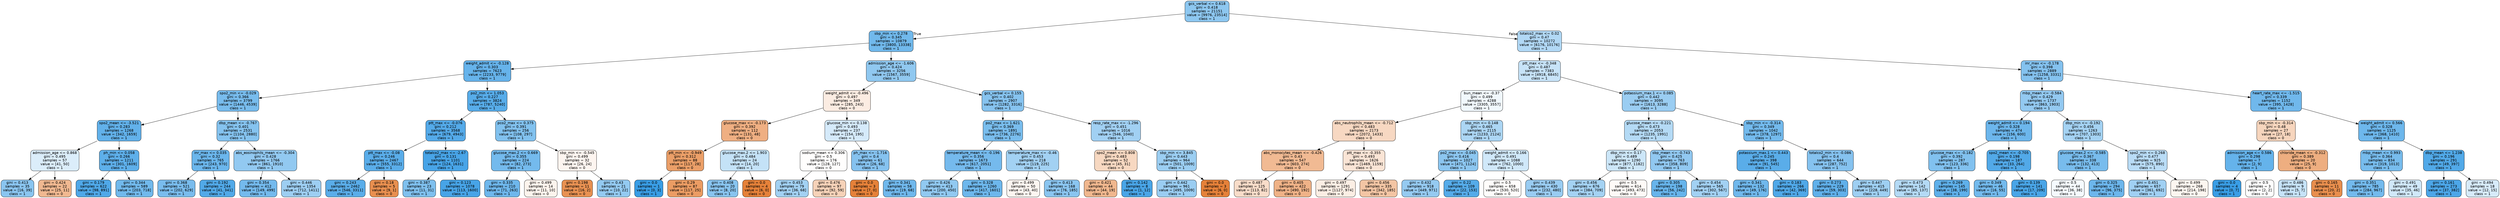 digraph Tree {
node [shape=box, style="filled, rounded", color="black", fontname="helvetica"] ;
edge [fontname="helvetica"] ;
0 [label="gcs_verbal <= 0.618\ngini = 0.418\nsamples = 21151\nvalue = [9976, 23514]\nclass = 1", fillcolor="#8dc7f0"] ;
1 [label="sbp_min <= 0.278\ngini = 0.345\nsamples = 10879\nvalue = [3800, 13338]\nclass = 1", fillcolor="#71b9ec"] ;
0 -> 1 [labeldistance=2.5, labelangle=45, headlabel="True"] ;
2 [label="weight_admit <= -0.128\ngini = 0.303\nsamples = 7623\nvalue = [2233, 9779]\nclass = 1", fillcolor="#66b3eb"] ;
1 -> 2 ;
3 [label="spo2_min <= -0.029\ngini = 0.366\nsamples = 3799\nvalue = [1446, 4539]\nclass = 1", fillcolor="#78bced"] ;
2 -> 3 ;
4 [label="spo2_mean <= -3.521\ngini = 0.283\nsamples = 1268\nvalue = [342, 1659]\nclass = 1", fillcolor="#62b1ea"] ;
3 -> 4 ;
5 [label="admission_age <= 0.868\ngini = 0.495\nsamples = 57\nvalue = [41, 50]\nclass = 1", fillcolor="#dbedfa"] ;
4 -> 5 ;
6 [label="gini = 0.413\nsamples = 35\nvalue = [16, 39]\nclass = 1", fillcolor="#8ac5f0"] ;
5 -> 6 ;
7 [label="gini = 0.424\nsamples = 22\nvalue = [25, 11]\nclass = 0", fillcolor="#f0b890"] ;
5 -> 7 ;
8 [label="ph_min <= 0.058\ngini = 0.266\nsamples = 1211\nvalue = [301, 1609]\nclass = 1", fillcolor="#5eafea"] ;
4 -> 8 ;
9 [label="gini = 0.179\nsamples = 622\nvalue = [98, 891]\nclass = 1", fillcolor="#4fa8e8"] ;
8 -> 9 ;
10 [label="gini = 0.344\nsamples = 589\nvalue = [203, 718]\nclass = 1", fillcolor="#71b9ec"] ;
8 -> 10 ;
11 [label="dbp_mean <= -0.767\ngini = 0.401\nsamples = 2531\nvalue = [1104, 2880]\nclass = 1", fillcolor="#85c3ef"] ;
3 -> 11 ;
12 [label="inr_max <= 0.035\ngini = 0.32\nsamples = 765\nvalue = [243, 970]\nclass = 1", fillcolor="#6bb6ec"] ;
11 -> 12 ;
13 [label="gini = 0.368\nsamples = 521\nvalue = [202, 629]\nclass = 1", fillcolor="#79bced"] ;
12 -> 13 ;
14 [label="gini = 0.192\nsamples = 244\nvalue = [41, 341]\nclass = 1", fillcolor="#51a9e8"] ;
12 -> 14 ;
15 [label="abs_eosinophils_mean <= -0.304\ngini = 0.428\nsamples = 1766\nvalue = [861, 1910]\nclass = 1", fillcolor="#92c9f1"] ;
11 -> 15 ;
16 [label="gini = 0.354\nsamples = 412\nvalue = [149, 499]\nclass = 1", fillcolor="#74baed"] ;
15 -> 16 ;
17 [label="gini = 0.446\nsamples = 1354\nvalue = [712, 1411]\nclass = 1", fillcolor="#9dcef2"] ;
15 -> 17 ;
18 [label="po2_min <= 1.053\ngini = 0.227\nsamples = 3824\nvalue = [787, 5240]\nclass = 1", fillcolor="#57ace9"] ;
2 -> 18 ;
19 [label="ptt_max <= -0.076\ngini = 0.212\nsamples = 3568\nvalue = [679, 4943]\nclass = 1", fillcolor="#54aae9"] ;
18 -> 19 ;
20 [label="ptt_max <= -0.08\ngini = 0.246\nsamples = 2467\nvalue = [555, 3312]\nclass = 1", fillcolor="#5aade9"] ;
19 -> 20 ;
21 [label="gini = 0.243\nsamples = 2462\nvalue = [546, 3311]\nclass = 1", fillcolor="#5aade9"] ;
20 -> 21 ;
22 [label="gini = 0.18\nsamples = 5\nvalue = [9, 1]\nclass = 0", fillcolor="#e88f4f"] ;
20 -> 22 ;
23 [label="totalco2_max <= -2.67\ngini = 0.131\nsamples = 1101\nvalue = [124, 1631]\nclass = 1", fillcolor="#48a4e7"] ;
19 -> 23 ;
24 [label="gini = 0.387\nsamples = 23\nvalue = [11, 31]\nclass = 1", fillcolor="#7fc0ee"] ;
23 -> 24 ;
25 [label="gini = 0.123\nsamples = 1078\nvalue = [113, 1600]\nclass = 1", fillcolor="#47a4e7"] ;
23 -> 25 ;
26 [label="pco2_max <= 0.375\ngini = 0.391\nsamples = 256\nvalue = [108, 297]\nclass = 1", fillcolor="#81c1ee"] ;
18 -> 26 ;
27 [label="glucose_max.2 <= 0.669\ngini = 0.355\nsamples = 224\nvalue = [82, 273]\nclass = 1", fillcolor="#74baed"] ;
26 -> 27 ;
28 [label="gini = 0.335\nsamples = 210\nvalue = [71, 263]\nclass = 1", fillcolor="#6eb7ec"] ;
27 -> 28 ;
29 [label="gini = 0.499\nsamples = 14\nvalue = [11, 10]\nclass = 0", fillcolor="#fdf4ed"] ;
27 -> 29 ;
30 [label="sbp_min <= -0.545\ngini = 0.499\nsamples = 32\nvalue = [26, 24]\nclass = 0", fillcolor="#fdf5f0"] ;
26 -> 30 ;
31 [label="gini = 0.198\nsamples = 11\nvalue = [16, 2]\nclass = 0", fillcolor="#e89152"] ;
30 -> 31 ;
32 [label="gini = 0.43\nsamples = 21\nvalue = [10, 22]\nclass = 1", fillcolor="#93caf1"] ;
30 -> 32 ;
33 [label="admission_age <= -1.606\ngini = 0.424\nsamples = 3256\nvalue = [1567, 3559]\nclass = 1", fillcolor="#90c8f0"] ;
1 -> 33 ;
34 [label="weight_admit <= -0.496\ngini = 0.497\nsamples = 349\nvalue = [285, 243]\nclass = 0", fillcolor="#fbece2"] ;
33 -> 34 ;
35 [label="glucose_max <= -0.173\ngini = 0.392\nsamples = 112\nvalue = [131, 48]\nclass = 0", fillcolor="#efaf82"] ;
34 -> 35 ;
36 [label="ptt_min <= -0.949\ngini = 0.312\nsamples = 88\nvalue = [117, 28]\nclass = 0", fillcolor="#eb9f68"] ;
35 -> 36 ;
37 [label="gini = 0.0\nsamples = 1\nvalue = [0, 3]\nclass = 1", fillcolor="#399de5"] ;
36 -> 37 ;
38 [label="gini = 0.29\nsamples = 87\nvalue = [117, 25]\nclass = 0", fillcolor="#eb9c63"] ;
36 -> 38 ;
39 [label="glucose_max.2 <= 1.903\ngini = 0.484\nsamples = 24\nvalue = [14, 20]\nclass = 1", fillcolor="#c4e2f7"] ;
35 -> 39 ;
40 [label="gini = 0.408\nsamples = 20\nvalue = [8, 20]\nclass = 1", fillcolor="#88c4ef"] ;
39 -> 40 ;
41 [label="gini = 0.0\nsamples = 4\nvalue = [6, 0]\nclass = 0", fillcolor="#e58139"] ;
39 -> 41 ;
42 [label="glucose_min <= 0.138\ngini = 0.493\nsamples = 237\nvalue = [154, 195]\nclass = 1", fillcolor="#d5eafa"] ;
34 -> 42 ;
43 [label="sodium_mean <= 0.306\ngini = 0.5\nsamples = 176\nvalue = [128, 127]\nclass = 0", fillcolor="#fffefd"] ;
42 -> 43 ;
44 [label="gini = 0.453\nsamples = 79\nvalue = [36, 68]\nclass = 1", fillcolor="#a2d1f3"] ;
43 -> 44 ;
45 [label="gini = 0.476\nsamples = 97\nvalue = [92, 59]\nclass = 0", fillcolor="#f6d2b8"] ;
43 -> 45 ;
46 [label="ph_max <= -1.716\ngini = 0.4\nsamples = 61\nvalue = [26, 68]\nclass = 1", fillcolor="#85c2ef"] ;
42 -> 46 ;
47 [label="gini = 0.0\nsamples = 3\nvalue = [7, 0]\nclass = 0", fillcolor="#e58139"] ;
46 -> 47 ;
48 [label="gini = 0.341\nsamples = 58\nvalue = [19, 68]\nclass = 1", fillcolor="#70b8ec"] ;
46 -> 48 ;
49 [label="gcs_verbal <= 0.155\ngini = 0.402\nsamples = 2907\nvalue = [1282, 3316]\nclass = 1", fillcolor="#86c3ef"] ;
33 -> 49 ;
50 [label="po2_max <= 1.621\ngini = 0.369\nsamples = 1891\nvalue = [736, 2276]\nclass = 1", fillcolor="#79bded"] ;
49 -> 50 ;
51 [label="temperature_mean <= -0.196\ngini = 0.356\nsamples = 1673\nvalue = [617, 2051]\nclass = 1", fillcolor="#75baed"] ;
50 -> 51 ;
52 [label="gini = 0.426\nsamples = 413\nvalue = [200, 450]\nclass = 1", fillcolor="#91c9f1"] ;
51 -> 52 ;
53 [label="gini = 0.328\nsamples = 1260\nvalue = [417, 1601]\nclass = 1", fillcolor="#6db7ec"] ;
51 -> 53 ;
54 [label="temperature_max <= -0.46\ngini = 0.453\nsamples = 218\nvalue = [119, 225]\nclass = 1", fillcolor="#a2d1f3"] ;
50 -> 54 ;
55 [label="gini = 0.499\nsamples = 50\nvalue = [43, 40]\nclass = 0", fillcolor="#fdf6f1"] ;
54 -> 55 ;
56 [label="gini = 0.413\nsamples = 168\nvalue = [76, 185]\nclass = 1", fillcolor="#8ac5f0"] ;
54 -> 56 ;
57 [label="resp_rate_max <= -1.296\ngini = 0.451\nsamples = 1016\nvalue = [546, 1040]\nclass = 1", fillcolor="#a1d0f3"] ;
49 -> 57 ;
58 [label="spo2_mean <= 0.808\ngini = 0.483\nsamples = 52\nvalue = [45, 31]\nclass = 0", fillcolor="#f7d8c1"] ;
57 -> 58 ;
59 [label="gini = 0.421\nsamples = 44\nvalue = [44, 19]\nclass = 0", fillcolor="#f0b78e"] ;
58 -> 59 ;
60 [label="gini = 0.142\nsamples = 8\nvalue = [1, 12]\nclass = 1", fillcolor="#49a5e7"] ;
58 -> 60 ;
61 [label="sbp_min <= 3.845\ngini = 0.443\nsamples = 964\nvalue = [501, 1009]\nclass = 1", fillcolor="#9bcef2"] ;
57 -> 61 ;
62 [label="gini = 0.442\nsamples = 961\nvalue = [495, 1009]\nclass = 1", fillcolor="#9acdf2"] ;
61 -> 62 ;
63 [label="gini = 0.0\nsamples = 3\nvalue = [6, 0]\nclass = 0", fillcolor="#e58139"] ;
61 -> 63 ;
64 [label="totalco2_max <= 0.02\ngini = 0.47\nsamples = 10272\nvalue = [6176, 10176]\nclass = 1", fillcolor="#b1d8f5"] ;
0 -> 64 [labeldistance=2.5, labelangle=-45, headlabel="False"] ;
65 [label="ptt_max <= -0.348\ngini = 0.487\nsamples = 7383\nvalue = [4918, 6845]\nclass = 1", fillcolor="#c7e3f8"] ;
64 -> 65 ;
66 [label="bun_mean <= -0.37\ngini = 0.499\nsamples = 4288\nvalue = [3305, 3557]\nclass = 1", fillcolor="#f1f8fd"] ;
65 -> 66 ;
67 [label="abs_neutrophils_mean <= -0.712\ngini = 0.483\nsamples = 2173\nvalue = [2072, 1433]\nclass = 0", fillcolor="#f7d8c2"] ;
66 -> 67 ;
68 [label="abs_monocytes_mean <= -0.426\ngini = 0.43\nsamples = 547\nvalue = [603, 274]\nclass = 0", fillcolor="#f1ba93"] ;
67 -> 68 ;
69 [label="gini = 0.487\nsamples = 125\nvalue = [113, 82]\nclass = 0", fillcolor="#f8dcc9"] ;
68 -> 69 ;
70 [label="gini = 0.405\nsamples = 422\nvalue = [490, 192]\nclass = 0", fillcolor="#efb287"] ;
68 -> 70 ;
71 [label="ptt_max <= -0.355\ngini = 0.493\nsamples = 1626\nvalue = [1469, 1159]\nclass = 0", fillcolor="#fae4d5"] ;
67 -> 71 ;
72 [label="gini = 0.497\nsamples = 1291\nvalue = [1127, 974]\nclass = 0", fillcolor="#fbeee4"] ;
71 -> 72 ;
73 [label="gini = 0.456\nsamples = 335\nvalue = [342, 185]\nclass = 0", fillcolor="#f3c5a4"] ;
71 -> 73 ;
74 [label="sbp_min <= 0.148\ngini = 0.465\nsamples = 2115\nvalue = [1233, 2124]\nclass = 1", fillcolor="#acd6f4"] ;
66 -> 74 ;
75 [label="po2_max <= -0.045\ngini = 0.416\nsamples = 1027\nvalue = [471, 1124]\nclass = 1", fillcolor="#8cc6f0"] ;
74 -> 75 ;
76 [label="gini = 0.432\nsamples = 918\nvalue = [449, 971]\nclass = 1", fillcolor="#95caf1"] ;
75 -> 76 ;
77 [label="gini = 0.22\nsamples = 109\nvalue = [22, 153]\nclass = 1", fillcolor="#55abe9"] ;
75 -> 77 ;
78 [label="weight_admit <= 0.166\ngini = 0.491\nsamples = 1088\nvalue = [762, 1000]\nclass = 1", fillcolor="#d0e8f9"] ;
74 -> 78 ;
79 [label="gini = 0.5\nsamples = 658\nvalue = [530, 520]\nclass = 0", fillcolor="#fffdfb"] ;
78 -> 79 ;
80 [label="gini = 0.439\nsamples = 430\nvalue = [232, 480]\nclass = 1", fillcolor="#99ccf2"] ;
78 -> 80 ;
81 [label="potassium_max.1 <= 0.085\ngini = 0.442\nsamples = 3095\nvalue = [1613, 3288]\nclass = 1", fillcolor="#9acdf2"] ;
65 -> 81 ;
82 [label="glucose_mean <= -0.221\ngini = 0.473\nsamples = 2053\nvalue = [1235, 1991]\nclass = 1", fillcolor="#b4daf5"] ;
81 -> 82 ;
83 [label="dbp_min <= 0.17\ngini = 0.489\nsamples = 1290\nvalue = [877, 1182]\nclass = 1", fillcolor="#cce6f8"] ;
82 -> 83 ;
84 [label="gini = 0.456\nsamples = 676\nvalue = [384, 709]\nclass = 1", fillcolor="#a4d2f3"] ;
83 -> 84 ;
85 [label="gini = 0.5\nsamples = 614\nvalue = [493, 473]\nclass = 0", fillcolor="#fefaf7"] ;
83 -> 85 ;
86 [label="sbp_mean <= -0.743\ngini = 0.425\nsamples = 763\nvalue = [358, 809]\nclass = 1", fillcolor="#91c8f1"] ;
82 -> 86 ;
87 [label="gini = 0.305\nsamples = 198\nvalue = [56, 242]\nclass = 1", fillcolor="#67b4eb"] ;
86 -> 87 ;
88 [label="gini = 0.454\nsamples = 565\nvalue = [302, 567]\nclass = 1", fillcolor="#a2d1f3"] ;
86 -> 88 ;
89 [label="sbp_min <= -0.314\ngini = 0.349\nsamples = 1042\nvalue = [378, 1297]\nclass = 1", fillcolor="#73baed"] ;
81 -> 89 ;
90 [label="potassium_max.1 <= 0.443\ngini = 0.245\nsamples = 398\nvalue = [91, 545]\nclass = 1", fillcolor="#5aade9"] ;
89 -> 90 ;
91 [label="gini = 0.341\nsamples = 132\nvalue = [49, 176]\nclass = 1", fillcolor="#70b8ec"] ;
90 -> 91 ;
92 [label="gini = 0.183\nsamples = 266\nvalue = [42, 369]\nclass = 1", fillcolor="#50a8e8"] ;
90 -> 92 ;
93 [label="totalco2_min <= -0.086\ngini = 0.4\nsamples = 644\nvalue = [287, 752]\nclass = 1", fillcolor="#85c2ef"] ;
89 -> 93 ;
94 [label="gini = 0.273\nsamples = 229\nvalue = [59, 303]\nclass = 1", fillcolor="#60b0ea"] ;
93 -> 94 ;
95 [label="gini = 0.447\nsamples = 415\nvalue = [228, 449]\nclass = 1", fillcolor="#9ecff2"] ;
93 -> 95 ;
96 [label="inr_max <= -0.178\ngini = 0.398\nsamples = 2889\nvalue = [1258, 3331]\nclass = 1", fillcolor="#84c2ef"] ;
64 -> 96 ;
97 [label="mbp_mean <= -0.584\ngini = 0.429\nsamples = 1737\nvalue = [863, 1903]\nclass = 1", fillcolor="#93c9f1"] ;
96 -> 97 ;
98 [label="weight_admit <= 0.194\ngini = 0.328\nsamples = 474\nvalue = [156, 600]\nclass = 1", fillcolor="#6cb6ec"] ;
97 -> 98 ;
99 [label="glucose_max <= -0.182\ngini = 0.392\nsamples = 287\nvalue = [123, 336]\nclass = 1", fillcolor="#81c1ef"] ;
98 -> 99 ;
100 [label="gini = 0.473\nsamples = 142\nvalue = [85, 137]\nclass = 1", fillcolor="#b4daf5"] ;
99 -> 100 ;
101 [label="gini = 0.269\nsamples = 145\nvalue = [38, 199]\nclass = 1", fillcolor="#5fb0ea"] ;
99 -> 101 ;
102 [label="spo2_mean <= -0.705\ngini = 0.198\nsamples = 187\nvalue = [33, 264]\nclass = 1", fillcolor="#52a9e8"] ;
98 -> 102 ;
103 [label="gini = 0.349\nsamples = 46\nvalue = [16, 55]\nclass = 1", fillcolor="#73baed"] ;
102 -> 103 ;
104 [label="gini = 0.139\nsamples = 141\nvalue = [17, 209]\nclass = 1", fillcolor="#49a5e7"] ;
102 -> 104 ;
105 [label="dbp_min <= -0.192\ngini = 0.456\nsamples = 1263\nvalue = [707, 1303]\nclass = 1", fillcolor="#a4d2f3"] ;
97 -> 105 ;
106 [label="glucose_max.2 <= -0.585\ngini = 0.367\nsamples = 338\nvalue = [132, 413]\nclass = 1", fillcolor="#78bced"] ;
105 -> 106 ;
107 [label="gini = 0.5\nsamples = 44\nvalue = [36, 38]\nclass = 1", fillcolor="#f5fafe"] ;
106 -> 107 ;
108 [label="gini = 0.325\nsamples = 294\nvalue = [96, 375]\nclass = 1", fillcolor="#6cb6ec"] ;
106 -> 108 ;
109 [label="spo2_min <= 0.268\ngini = 0.477\nsamples = 925\nvalue = [575, 890]\nclass = 1", fillcolor="#b9dcf6"] ;
105 -> 109 ;
110 [label="gini = 0.451\nsamples = 657\nvalue = [361, 692]\nclass = 1", fillcolor="#a0d0f3"] ;
109 -> 110 ;
111 [label="gini = 0.499\nsamples = 268\nvalue = [214, 198]\nclass = 0", fillcolor="#fdf6f0"] ;
109 -> 111 ;
112 [label="heart_rate_max <= -1.515\ngini = 0.339\nsamples = 1152\nvalue = [395, 1428]\nclass = 1", fillcolor="#70b8ec"] ;
96 -> 112 ;
113 [label="sbp_min <= -0.314\ngini = 0.48\nsamples = 27\nvalue = [27, 18]\nclass = 0", fillcolor="#f6d5bd"] ;
112 -> 113 ;
114 [label="admission_age <= 0.586\ngini = 0.298\nsamples = 7\nvalue = [2, 9]\nclass = 1", fillcolor="#65b3eb"] ;
113 -> 114 ;
115 [label="gini = 0.0\nsamples = 4\nvalue = [0, 7]\nclass = 1", fillcolor="#399de5"] ;
114 -> 115 ;
116 [label="gini = 0.5\nsamples = 3\nvalue = [2, 2]\nclass = 0", fillcolor="#ffffff"] ;
114 -> 116 ;
117 [label="chloride_mean <= -0.312\ngini = 0.389\nsamples = 20\nvalue = [25, 9]\nclass = 0", fillcolor="#eeae80"] ;
113 -> 117 ;
118 [label="gini = 0.486\nsamples = 9\nvalue = [5, 7]\nclass = 1", fillcolor="#c6e3f8"] ;
117 -> 118 ;
119 [label="gini = 0.165\nsamples = 11\nvalue = [20, 2]\nclass = 0", fillcolor="#e88e4d"] ;
117 -> 119 ;
120 [label="weight_admit <= 0.566\ngini = 0.328\nsamples = 1125\nvalue = [368, 1410]\nclass = 1", fillcolor="#6db7ec"] ;
112 -> 120 ;
121 [label="mbp_mean <= 0.993\ngini = 0.364\nsamples = 834\nvalue = [319, 1013]\nclass = 1", fillcolor="#77bced"] ;
120 -> 121 ;
122 [label="gini = 0.351\nsamples = 785\nvalue = [284, 967]\nclass = 1", fillcolor="#73baed"] ;
121 -> 122 ;
123 [label="gini = 0.491\nsamples = 49\nvalue = [35, 46]\nclass = 1", fillcolor="#d0e8f9"] ;
121 -> 123 ;
124 [label="dbp_mean <= 1.238\ngini = 0.196\nsamples = 291\nvalue = [49, 397]\nclass = 1", fillcolor="#51a9e8"] ;
120 -> 124 ;
125 [label="gini = 0.161\nsamples = 273\nvalue = [37, 382]\nclass = 1", fillcolor="#4ca6e8"] ;
124 -> 125 ;
126 [label="gini = 0.494\nsamples = 18\nvalue = [12, 15]\nclass = 1", fillcolor="#d7ebfa"] ;
124 -> 126 ;
}